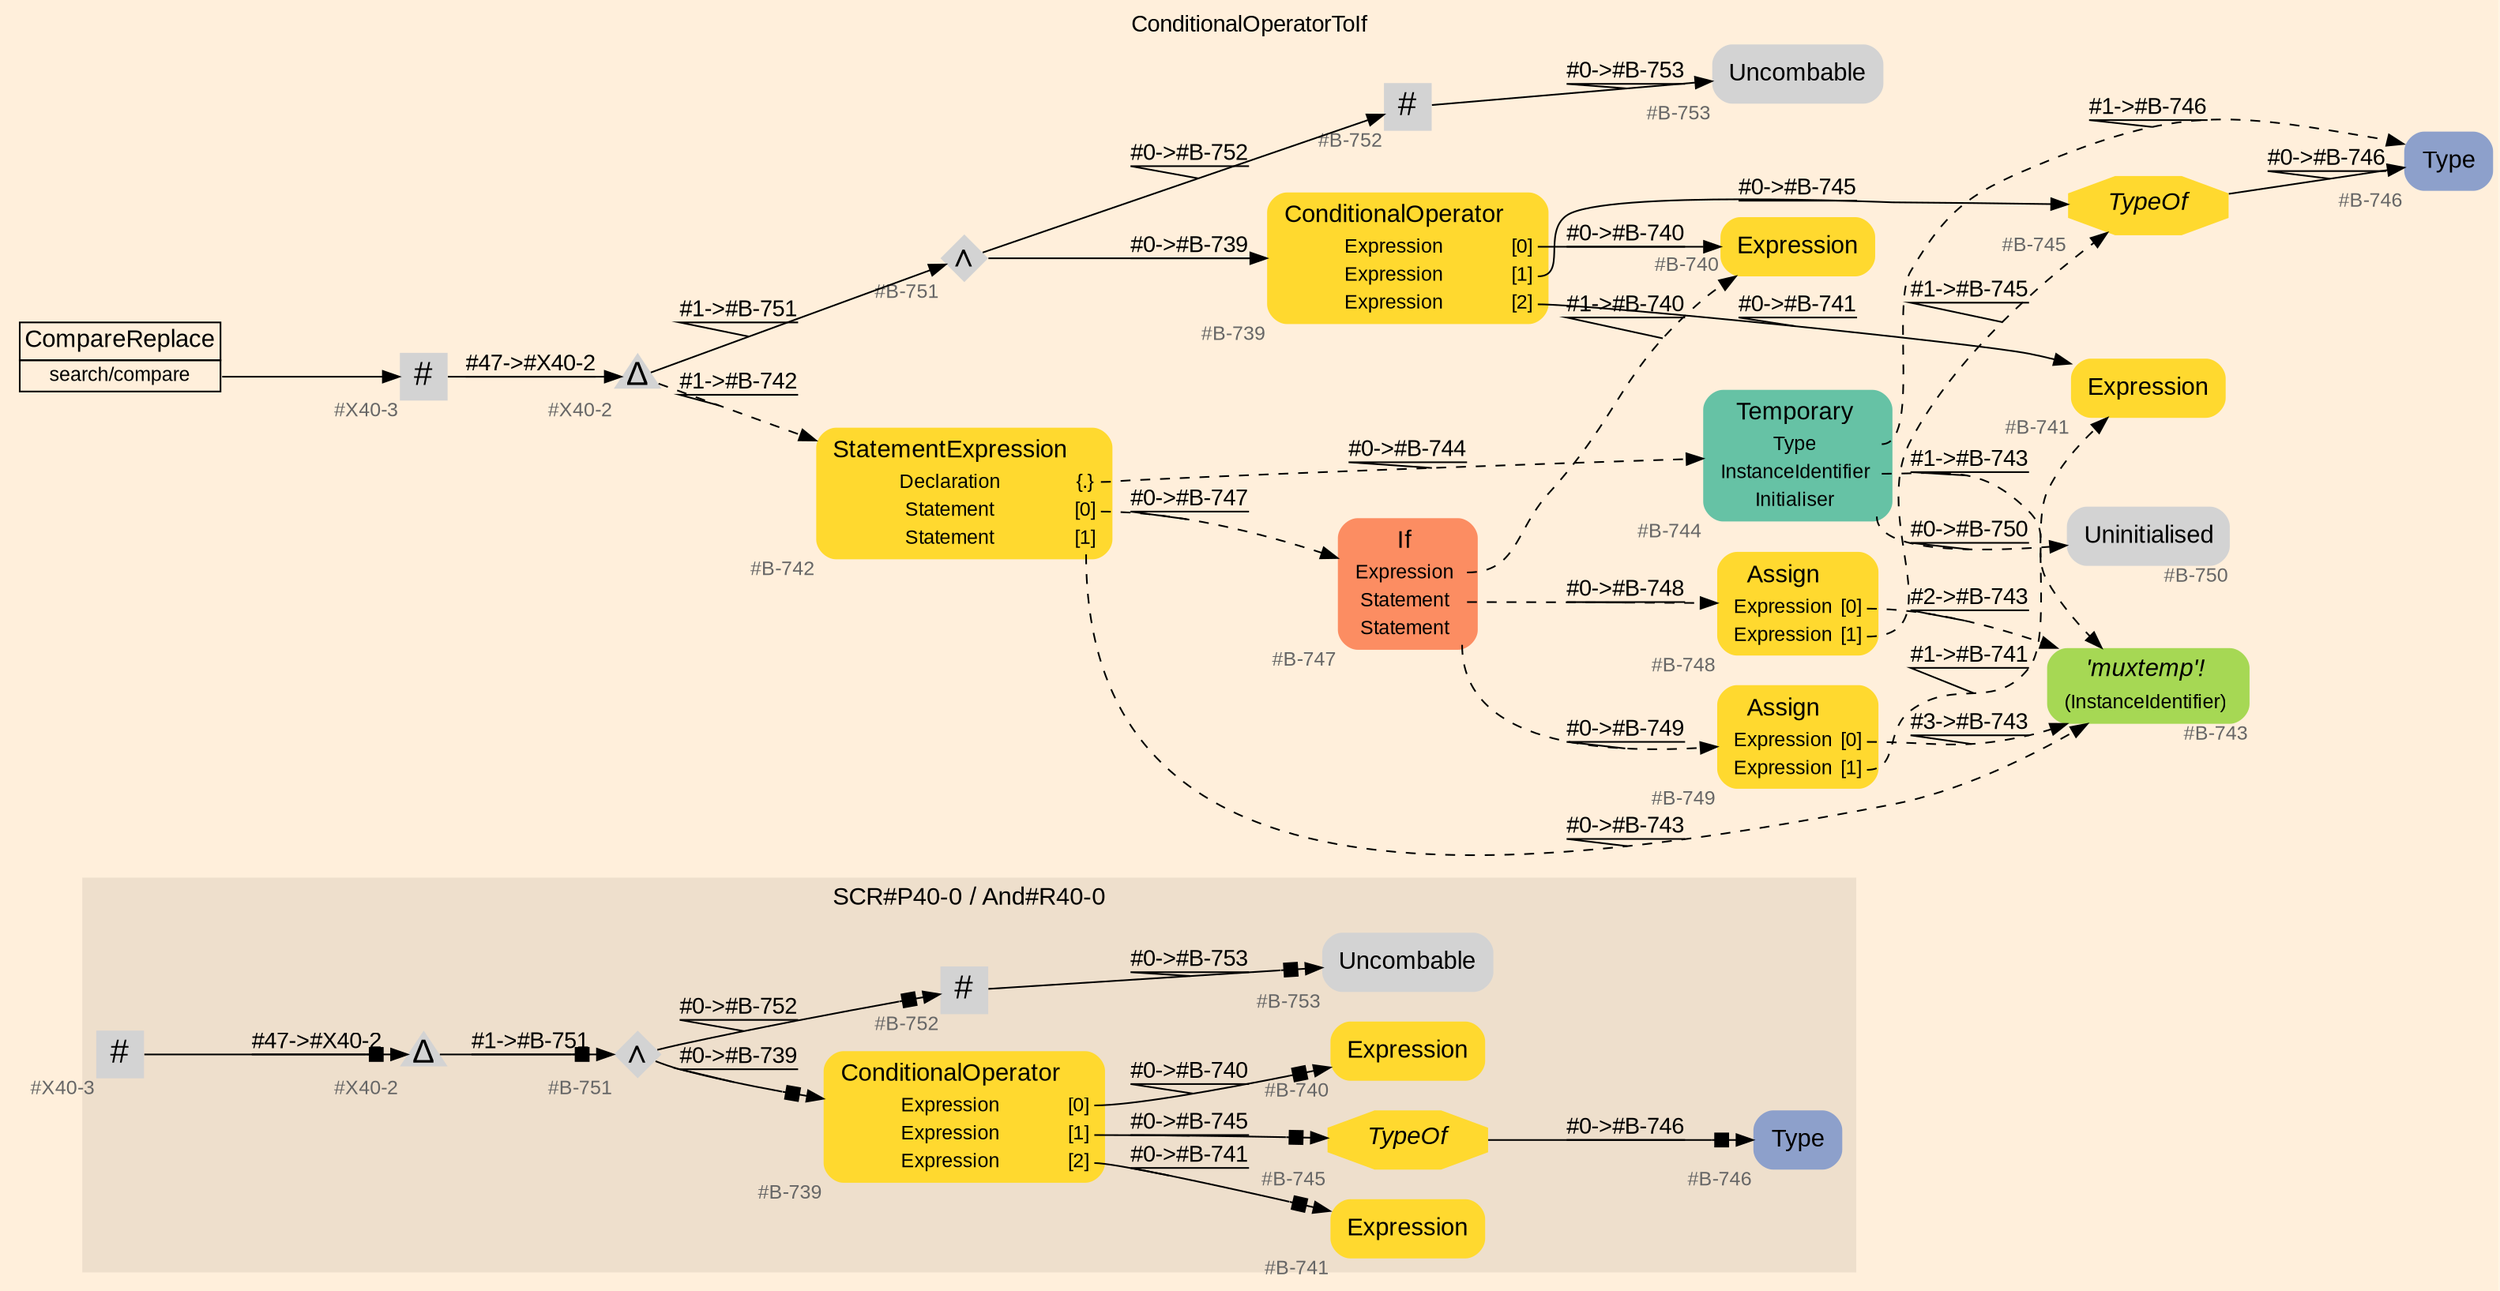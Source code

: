 digraph "ConditionalOperatorToIf" {
label = "ConditionalOperatorToIf"
labelloc = t
graph [
    rankdir = "LR"
    ranksep = 0.3
    bgcolor = antiquewhite1
    color = black
    fontcolor = black
    fontname = "Arial"
];
node [
    fontname = "Arial"
];
edge [
    fontname = "Arial"
];

// -------------------- figure And#R40-0 --------------------
// -------- region And#R40-0 ----------
subgraph "clusterAnd#R40-0" {
    label = "SCR#P40-0 / And#R40-0"
    style = "filled"
    color = antiquewhite2
    fontsize = "15"
    // -------- block And#R40-0/#B-739 ----------
    "And#R40-0/#B-739" [
        fillcolor = "/set28/6"
        xlabel = "#B-739"
        fontsize = "12"
        fontcolor = grey40
        shape = "plaintext"
        label = <<TABLE BORDER="0" CELLBORDER="0" CELLSPACING="0">
         <TR><TD><FONT COLOR="black" POINT-SIZE="15">ConditionalOperator</FONT></TD></TR>
         <TR><TD><FONT COLOR="black" POINT-SIZE="12">Expression</FONT></TD><TD PORT="port0"><FONT COLOR="black" POINT-SIZE="12">[0]</FONT></TD></TR>
         <TR><TD><FONT COLOR="black" POINT-SIZE="12">Expression</FONT></TD><TD PORT="port1"><FONT COLOR="black" POINT-SIZE="12">[1]</FONT></TD></TR>
         <TR><TD><FONT COLOR="black" POINT-SIZE="12">Expression</FONT></TD><TD PORT="port2"><FONT COLOR="black" POINT-SIZE="12">[2]</FONT></TD></TR>
        </TABLE>>
        style = "rounded,filled"
    ];
    
    // -------- block And#R40-0/#B-740 ----------
    "And#R40-0/#B-740" [
        fillcolor = "/set28/6"
        xlabel = "#B-740"
        fontsize = "12"
        fontcolor = grey40
        shape = "plaintext"
        label = <<TABLE BORDER="0" CELLBORDER="0" CELLSPACING="0">
         <TR><TD><FONT COLOR="black" POINT-SIZE="15">Expression</FONT></TD></TR>
        </TABLE>>
        style = "rounded,filled"
    ];
    
    // -------- block And#R40-0/#B-741 ----------
    "And#R40-0/#B-741" [
        fillcolor = "/set28/6"
        xlabel = "#B-741"
        fontsize = "12"
        fontcolor = grey40
        shape = "plaintext"
        label = <<TABLE BORDER="0" CELLBORDER="0" CELLSPACING="0">
         <TR><TD><FONT COLOR="black" POINT-SIZE="15">Expression</FONT></TD></TR>
        </TABLE>>
        style = "rounded,filled"
    ];
    
    // -------- block And#R40-0/#B-745 ----------
    "And#R40-0/#B-745" [
        fillcolor = "/set28/6"
        xlabel = "#B-745"
        fontsize = "12"
        fontcolor = grey40
        shape = "octagon"
        label = <<FONT COLOR="black" POINT-SIZE="15"><I>TypeOf</I></FONT>>
        style = "filled"
        penwidth = 0.0
    ];
    
    // -------- block And#R40-0/#B-746 ----------
    "And#R40-0/#B-746" [
        fillcolor = "/set28/3"
        xlabel = "#B-746"
        fontsize = "12"
        fontcolor = grey40
        shape = "plaintext"
        label = <<TABLE BORDER="0" CELLBORDER="0" CELLSPACING="0">
         <TR><TD><FONT COLOR="black" POINT-SIZE="15">Type</FONT></TD></TR>
        </TABLE>>
        style = "rounded,filled"
    ];
    
    // -------- block And#R40-0/#B-751 ----------
    "And#R40-0/#B-751" [
        xlabel = "#B-751"
        fontsize = "12"
        fontcolor = grey40
        shape = "diamond"
        label = <<FONT COLOR="black" POINT-SIZE="20">∧</FONT>>
        style = "filled"
        penwidth = 0.0
        fixedsize = true
        width = 0.4
        height = 0.4
    ];
    
    // -------- block And#R40-0/#B-752 ----------
    "And#R40-0/#B-752" [
        xlabel = "#B-752"
        fontsize = "12"
        fontcolor = grey40
        shape = "square"
        label = <<FONT COLOR="black" POINT-SIZE="20">#</FONT>>
        style = "filled"
        penwidth = 0.0
        fixedsize = true
        width = 0.4
        height = 0.4
    ];
    
    // -------- block And#R40-0/#B-753 ----------
    "And#R40-0/#B-753" [
        xlabel = "#B-753"
        fontsize = "12"
        fontcolor = grey40
        shape = "plaintext"
        label = <<TABLE BORDER="0" CELLBORDER="0" CELLSPACING="0">
         <TR><TD><FONT COLOR="black" POINT-SIZE="15">Uncombable</FONT></TD></TR>
        </TABLE>>
        style = "rounded,filled"
    ];
    
    // -------- block And#R40-0/#X40-2 ----------
    "And#R40-0/#X40-2" [
        xlabel = "#X40-2"
        fontsize = "12"
        fontcolor = grey40
        shape = "triangle"
        label = <<FONT COLOR="black" POINT-SIZE="20">Δ</FONT>>
        style = "filled"
        penwidth = 0.0
        fixedsize = true
        width = 0.4
        height = 0.4
    ];
    
    // -------- block And#R40-0/#X40-3 ----------
    "And#R40-0/#X40-3" [
        xlabel = "#X40-3"
        fontsize = "12"
        fontcolor = grey40
        shape = "square"
        label = <<FONT COLOR="black" POINT-SIZE="20">#</FONT>>
        style = "filled"
        penwidth = 0.0
        fixedsize = true
        width = 0.4
        height = 0.4
    ];
    
}

"And#R40-0/#B-739":port0 -> "And#R40-0/#B-740" [
    arrowhead="normalnonebox"
    label = "#0-&gt;#B-740"
    decorate = true
    color = black
    fontcolor = black
];

"And#R40-0/#B-739":port1 -> "And#R40-0/#B-745" [
    arrowhead="normalnonebox"
    label = "#0-&gt;#B-745"
    decorate = true
    color = black
    fontcolor = black
];

"And#R40-0/#B-739":port2 -> "And#R40-0/#B-741" [
    arrowhead="normalnonebox"
    label = "#0-&gt;#B-741"
    decorate = true
    color = black
    fontcolor = black
];

"And#R40-0/#B-745" -> "And#R40-0/#B-746" [
    arrowhead="normalnonebox"
    label = "#0-&gt;#B-746"
    decorate = true
    color = black
    fontcolor = black
];

"And#R40-0/#B-751" -> "And#R40-0/#B-739" [
    arrowhead="normalnonebox"
    label = "#0-&gt;#B-739"
    decorate = true
    color = black
    fontcolor = black
];

"And#R40-0/#B-751" -> "And#R40-0/#B-752" [
    arrowhead="normalnonebox"
    label = "#0-&gt;#B-752"
    decorate = true
    color = black
    fontcolor = black
];

"And#R40-0/#B-752" -> "And#R40-0/#B-753" [
    arrowhead="normalnonebox"
    label = "#0-&gt;#B-753"
    decorate = true
    color = black
    fontcolor = black
];

"And#R40-0/#X40-2" -> "And#R40-0/#B-751" [
    arrowhead="normalnonebox"
    label = "#1-&gt;#B-751"
    decorate = true
    color = black
    fontcolor = black
];

"And#R40-0/#X40-3" -> "And#R40-0/#X40-2" [
    arrowhead="normalnonebox"
    label = "#47-&gt;#X40-2"
    decorate = true
    color = black
    fontcolor = black
];


// -------------------- transformation figure --------------------
// -------- block CR#X40-4 ----------
"CR#X40-4" [
    fillcolor = antiquewhite1
    fontsize = "12"
    fontcolor = grey40
    shape = "plaintext"
    label = <<TABLE BORDER="0" CELLBORDER="1" CELLSPACING="0">
     <TR><TD><FONT COLOR="black" POINT-SIZE="15">CompareReplace</FONT></TD></TR>
     <TR><TD PORT="port0"><FONT COLOR="black" POINT-SIZE="12">search/compare</FONT></TD></TR>
    </TABLE>>
    style = "filled"
    color = black
];

// -------- block #X40-3 ----------
"#X40-3" [
    xlabel = "#X40-3"
    fontsize = "12"
    fontcolor = grey40
    shape = "square"
    label = <<FONT COLOR="black" POINT-SIZE="20">#</FONT>>
    style = "filled"
    penwidth = 0.0
    fixedsize = true
    width = 0.4
    height = 0.4
];

// -------- block #X40-2 ----------
"#X40-2" [
    xlabel = "#X40-2"
    fontsize = "12"
    fontcolor = grey40
    shape = "triangle"
    label = <<FONT COLOR="black" POINT-SIZE="20">Δ</FONT>>
    style = "filled"
    penwidth = 0.0
    fixedsize = true
    width = 0.4
    height = 0.4
];

// -------- block #B-751 ----------
"#B-751" [
    xlabel = "#B-751"
    fontsize = "12"
    fontcolor = grey40
    shape = "diamond"
    label = <<FONT COLOR="black" POINT-SIZE="20">∧</FONT>>
    style = "filled"
    penwidth = 0.0
    fixedsize = true
    width = 0.4
    height = 0.4
];

// -------- block #B-739 ----------
"#B-739" [
    fillcolor = "/set28/6"
    xlabel = "#B-739"
    fontsize = "12"
    fontcolor = grey40
    shape = "plaintext"
    label = <<TABLE BORDER="0" CELLBORDER="0" CELLSPACING="0">
     <TR><TD><FONT COLOR="black" POINT-SIZE="15">ConditionalOperator</FONT></TD></TR>
     <TR><TD><FONT COLOR="black" POINT-SIZE="12">Expression</FONT></TD><TD PORT="port0"><FONT COLOR="black" POINT-SIZE="12">[0]</FONT></TD></TR>
     <TR><TD><FONT COLOR="black" POINT-SIZE="12">Expression</FONT></TD><TD PORT="port1"><FONT COLOR="black" POINT-SIZE="12">[1]</FONT></TD></TR>
     <TR><TD><FONT COLOR="black" POINT-SIZE="12">Expression</FONT></TD><TD PORT="port2"><FONT COLOR="black" POINT-SIZE="12">[2]</FONT></TD></TR>
    </TABLE>>
    style = "rounded,filled"
];

// -------- block #B-740 ----------
"#B-740" [
    fillcolor = "/set28/6"
    xlabel = "#B-740"
    fontsize = "12"
    fontcolor = grey40
    shape = "plaintext"
    label = <<TABLE BORDER="0" CELLBORDER="0" CELLSPACING="0">
     <TR><TD><FONT COLOR="black" POINT-SIZE="15">Expression</FONT></TD></TR>
    </TABLE>>
    style = "rounded,filled"
];

// -------- block #B-745 ----------
"#B-745" [
    fillcolor = "/set28/6"
    xlabel = "#B-745"
    fontsize = "12"
    fontcolor = grey40
    shape = "octagon"
    label = <<FONT COLOR="black" POINT-SIZE="15"><I>TypeOf</I></FONT>>
    style = "filled"
    penwidth = 0.0
];

// -------- block #B-746 ----------
"#B-746" [
    fillcolor = "/set28/3"
    xlabel = "#B-746"
    fontsize = "12"
    fontcolor = grey40
    shape = "plaintext"
    label = <<TABLE BORDER="0" CELLBORDER="0" CELLSPACING="0">
     <TR><TD><FONT COLOR="black" POINT-SIZE="15">Type</FONT></TD></TR>
    </TABLE>>
    style = "rounded,filled"
];

// -------- block #B-741 ----------
"#B-741" [
    fillcolor = "/set28/6"
    xlabel = "#B-741"
    fontsize = "12"
    fontcolor = grey40
    shape = "plaintext"
    label = <<TABLE BORDER="0" CELLBORDER="0" CELLSPACING="0">
     <TR><TD><FONT COLOR="black" POINT-SIZE="15">Expression</FONT></TD></TR>
    </TABLE>>
    style = "rounded,filled"
];

// -------- block #B-752 ----------
"#B-752" [
    xlabel = "#B-752"
    fontsize = "12"
    fontcolor = grey40
    shape = "square"
    label = <<FONT COLOR="black" POINT-SIZE="20">#</FONT>>
    style = "filled"
    penwidth = 0.0
    fixedsize = true
    width = 0.4
    height = 0.4
];

// -------- block #B-753 ----------
"#B-753" [
    xlabel = "#B-753"
    fontsize = "12"
    fontcolor = grey40
    shape = "plaintext"
    label = <<TABLE BORDER="0" CELLBORDER="0" CELLSPACING="0">
     <TR><TD><FONT COLOR="black" POINT-SIZE="15">Uncombable</FONT></TD></TR>
    </TABLE>>
    style = "rounded,filled"
];

// -------- block #B-742 ----------
"#B-742" [
    fillcolor = "/set28/6"
    xlabel = "#B-742"
    fontsize = "12"
    fontcolor = grey40
    shape = "plaintext"
    label = <<TABLE BORDER="0" CELLBORDER="0" CELLSPACING="0">
     <TR><TD><FONT COLOR="black" POINT-SIZE="15">StatementExpression</FONT></TD></TR>
     <TR><TD><FONT COLOR="black" POINT-SIZE="12">Declaration</FONT></TD><TD PORT="port0"><FONT COLOR="black" POINT-SIZE="12">{.}</FONT></TD></TR>
     <TR><TD><FONT COLOR="black" POINT-SIZE="12">Statement</FONT></TD><TD PORT="port1"><FONT COLOR="black" POINT-SIZE="12">[0]</FONT></TD></TR>
     <TR><TD><FONT COLOR="black" POINT-SIZE="12">Statement</FONT></TD><TD PORT="port2"><FONT COLOR="black" POINT-SIZE="12">[1]</FONT></TD></TR>
    </TABLE>>
    style = "rounded,filled"
];

// -------- block #B-744 ----------
"#B-744" [
    fillcolor = "/set28/1"
    xlabel = "#B-744"
    fontsize = "12"
    fontcolor = grey40
    shape = "plaintext"
    label = <<TABLE BORDER="0" CELLBORDER="0" CELLSPACING="0">
     <TR><TD><FONT COLOR="black" POINT-SIZE="15">Temporary</FONT></TD></TR>
     <TR><TD><FONT COLOR="black" POINT-SIZE="12">Type</FONT></TD><TD PORT="port0"></TD></TR>
     <TR><TD><FONT COLOR="black" POINT-SIZE="12">InstanceIdentifier</FONT></TD><TD PORT="port1"></TD></TR>
     <TR><TD><FONT COLOR="black" POINT-SIZE="12">Initialiser</FONT></TD><TD PORT="port2"></TD></TR>
    </TABLE>>
    style = "rounded,filled"
];

// -------- block #B-743 ----------
"#B-743" [
    fillcolor = "/set28/5"
    xlabel = "#B-743"
    fontsize = "12"
    fontcolor = grey40
    shape = "plaintext"
    label = <<TABLE BORDER="0" CELLBORDER="0" CELLSPACING="0">
     <TR><TD><FONT COLOR="black" POINT-SIZE="15"><I>'muxtemp'!</I></FONT></TD></TR>
     <TR><TD><FONT COLOR="black" POINT-SIZE="12">(InstanceIdentifier)</FONT></TD><TD PORT="port0"></TD></TR>
    </TABLE>>
    style = "rounded,filled"
];

// -------- block #B-750 ----------
"#B-750" [
    xlabel = "#B-750"
    fontsize = "12"
    fontcolor = grey40
    shape = "plaintext"
    label = <<TABLE BORDER="0" CELLBORDER="0" CELLSPACING="0">
     <TR><TD><FONT COLOR="black" POINT-SIZE="15">Uninitialised</FONT></TD></TR>
    </TABLE>>
    style = "rounded,filled"
];

// -------- block #B-747 ----------
"#B-747" [
    fillcolor = "/set28/2"
    xlabel = "#B-747"
    fontsize = "12"
    fontcolor = grey40
    shape = "plaintext"
    label = <<TABLE BORDER="0" CELLBORDER="0" CELLSPACING="0">
     <TR><TD><FONT COLOR="black" POINT-SIZE="15">If</FONT></TD></TR>
     <TR><TD><FONT COLOR="black" POINT-SIZE="12">Expression</FONT></TD><TD PORT="port0"></TD></TR>
     <TR><TD><FONT COLOR="black" POINT-SIZE="12">Statement</FONT></TD><TD PORT="port1"></TD></TR>
     <TR><TD><FONT COLOR="black" POINT-SIZE="12">Statement</FONT></TD><TD PORT="port2"></TD></TR>
    </TABLE>>
    style = "rounded,filled"
];

// -------- block #B-748 ----------
"#B-748" [
    fillcolor = "/set28/6"
    xlabel = "#B-748"
    fontsize = "12"
    fontcolor = grey40
    shape = "plaintext"
    label = <<TABLE BORDER="0" CELLBORDER="0" CELLSPACING="0">
     <TR><TD><FONT COLOR="black" POINT-SIZE="15">Assign</FONT></TD></TR>
     <TR><TD><FONT COLOR="black" POINT-SIZE="12">Expression</FONT></TD><TD PORT="port0"><FONT COLOR="black" POINT-SIZE="12">[0]</FONT></TD></TR>
     <TR><TD><FONT COLOR="black" POINT-SIZE="12">Expression</FONT></TD><TD PORT="port1"><FONT COLOR="black" POINT-SIZE="12">[1]</FONT></TD></TR>
    </TABLE>>
    style = "rounded,filled"
];

// -------- block #B-749 ----------
"#B-749" [
    fillcolor = "/set28/6"
    xlabel = "#B-749"
    fontsize = "12"
    fontcolor = grey40
    shape = "plaintext"
    label = <<TABLE BORDER="0" CELLBORDER="0" CELLSPACING="0">
     <TR><TD><FONT COLOR="black" POINT-SIZE="15">Assign</FONT></TD></TR>
     <TR><TD><FONT COLOR="black" POINT-SIZE="12">Expression</FONT></TD><TD PORT="port0"><FONT COLOR="black" POINT-SIZE="12">[0]</FONT></TD></TR>
     <TR><TD><FONT COLOR="black" POINT-SIZE="12">Expression</FONT></TD><TD PORT="port1"><FONT COLOR="black" POINT-SIZE="12">[1]</FONT></TD></TR>
    </TABLE>>
    style = "rounded,filled"
];

"CR#X40-4":port0 -> "#X40-3" [
    label = ""
    decorate = true
    color = black
    fontcolor = black
];

"#X40-3" -> "#X40-2" [
    label = "#47-&gt;#X40-2"
    decorate = true
    color = black
    fontcolor = black
];

"#X40-2" -> "#B-751" [
    label = "#1-&gt;#B-751"
    decorate = true
    color = black
    fontcolor = black
];

"#X40-2" -> "#B-742" [
    style="dashed"
    label = "#1-&gt;#B-742"
    decorate = true
    color = black
    fontcolor = black
];

"#B-751" -> "#B-739" [
    label = "#0-&gt;#B-739"
    decorate = true
    color = black
    fontcolor = black
];

"#B-751" -> "#B-752" [
    label = "#0-&gt;#B-752"
    decorate = true
    color = black
    fontcolor = black
];

"#B-739":port0 -> "#B-740" [
    label = "#0-&gt;#B-740"
    decorate = true
    color = black
    fontcolor = black
];

"#B-739":port1 -> "#B-745" [
    label = "#0-&gt;#B-745"
    decorate = true
    color = black
    fontcolor = black
];

"#B-739":port2 -> "#B-741" [
    label = "#0-&gt;#B-741"
    decorate = true
    color = black
    fontcolor = black
];

"#B-745" -> "#B-746" [
    label = "#0-&gt;#B-746"
    decorate = true
    color = black
    fontcolor = black
];

"#B-752" -> "#B-753" [
    label = "#0-&gt;#B-753"
    decorate = true
    color = black
    fontcolor = black
];

"#B-742":port0 -> "#B-744" [
    style="dashed"
    label = "#0-&gt;#B-744"
    decorate = true
    color = black
    fontcolor = black
];

"#B-742":port1 -> "#B-747" [
    style="dashed"
    label = "#0-&gt;#B-747"
    decorate = true
    color = black
    fontcolor = black
];

"#B-742":port2 -> "#B-743" [
    style="dashed"
    label = "#0-&gt;#B-743"
    decorate = true
    color = black
    fontcolor = black
];

"#B-744":port0 -> "#B-746" [
    style="dashed"
    label = "#1-&gt;#B-746"
    decorate = true
    color = black
    fontcolor = black
];

"#B-744":port1 -> "#B-743" [
    style="dashed"
    label = "#1-&gt;#B-743"
    decorate = true
    color = black
    fontcolor = black
];

"#B-744":port2 -> "#B-750" [
    style="dashed"
    label = "#0-&gt;#B-750"
    decorate = true
    color = black
    fontcolor = black
];

"#B-747":port0 -> "#B-740" [
    style="dashed"
    label = "#1-&gt;#B-740"
    decorate = true
    color = black
    fontcolor = black
];

"#B-747":port1 -> "#B-748" [
    style="dashed"
    label = "#0-&gt;#B-748"
    decorate = true
    color = black
    fontcolor = black
];

"#B-747":port2 -> "#B-749" [
    style="dashed"
    label = "#0-&gt;#B-749"
    decorate = true
    color = black
    fontcolor = black
];

"#B-748":port0 -> "#B-743" [
    style="dashed"
    label = "#2-&gt;#B-743"
    decorate = true
    color = black
    fontcolor = black
];

"#B-748":port1 -> "#B-745" [
    style="dashed"
    label = "#1-&gt;#B-745"
    decorate = true
    color = black
    fontcolor = black
];

"#B-749":port0 -> "#B-743" [
    style="dashed"
    label = "#3-&gt;#B-743"
    decorate = true
    color = black
    fontcolor = black
];

"#B-749":port1 -> "#B-741" [
    style="dashed"
    label = "#1-&gt;#B-741"
    decorate = true
    color = black
    fontcolor = black
];


}
